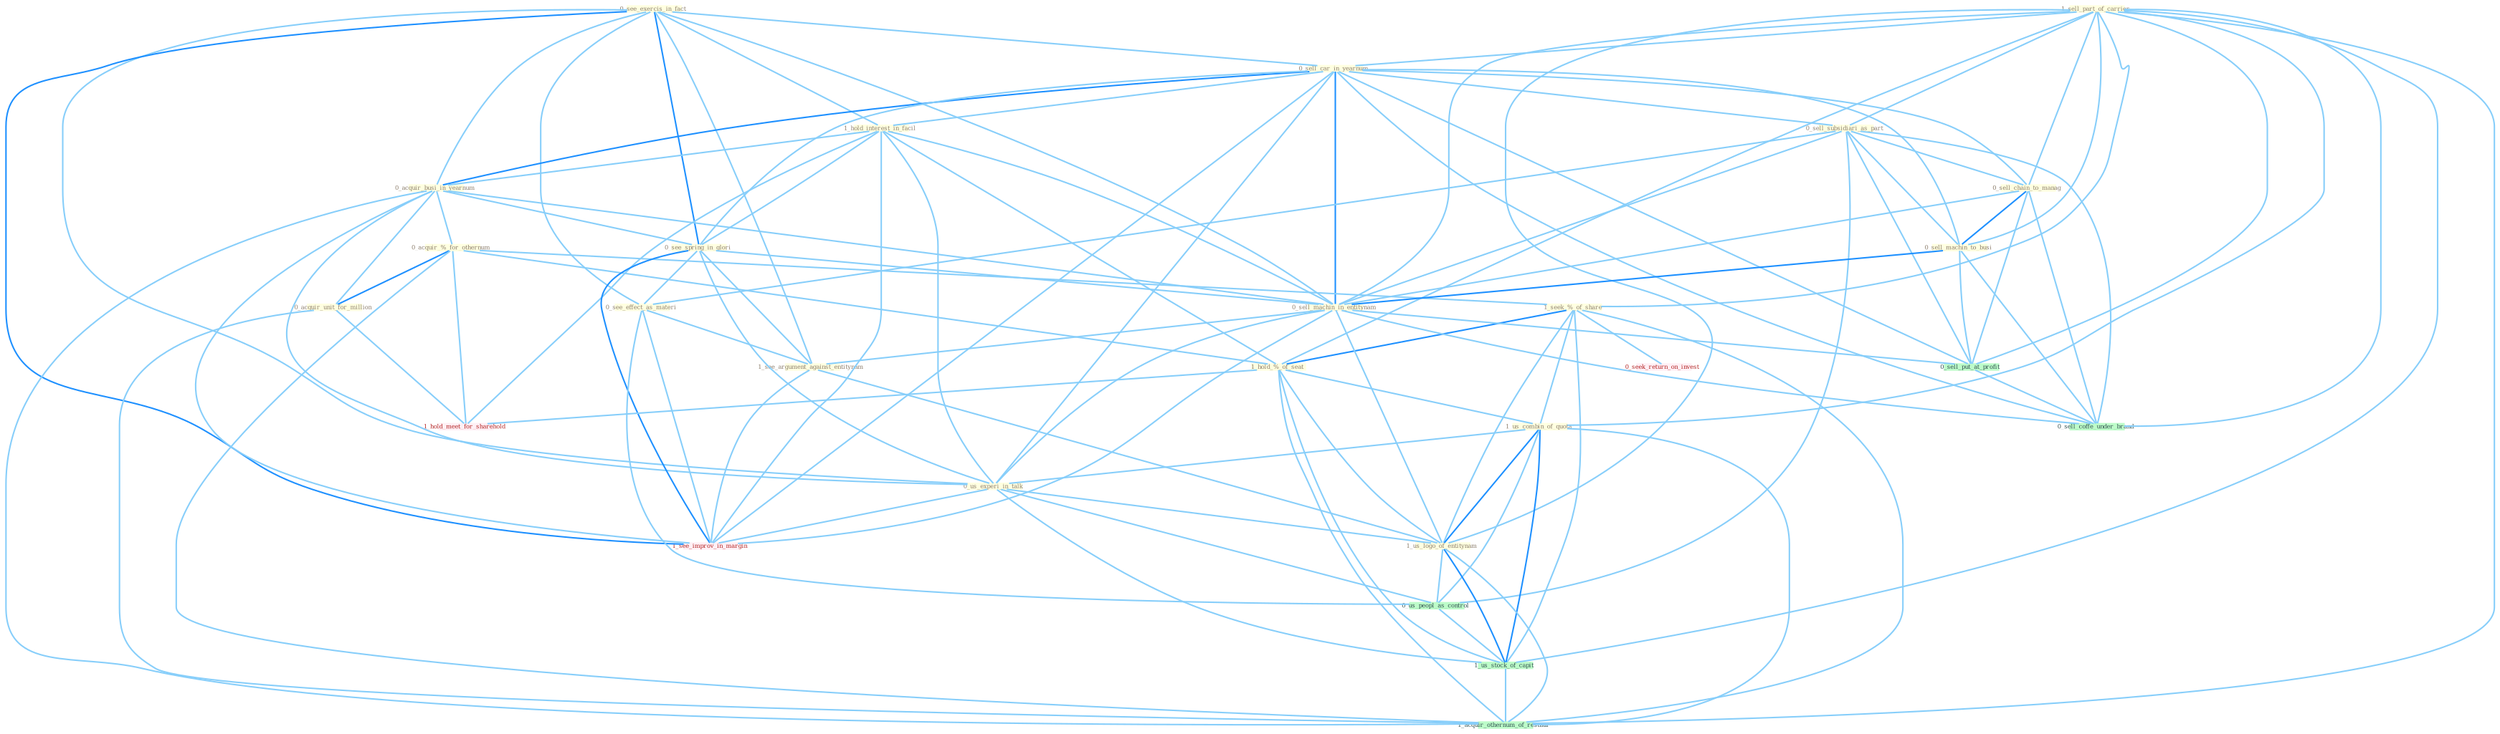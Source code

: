 Graph G{ 
    node
    [shape=polygon,style=filled,width=.5,height=.06,color="#BDFCC9",fixedsize=true,fontsize=4,
    fontcolor="#2f4f4f"];
    {node
    [color="#ffffe0", fontcolor="#8b7d6b"] "0_see_exercis_in_fact " "1_sell_part_of_carrier " "0_sell_car_in_yearnum " "1_hold_interest_in_facil " "0_acquir_busi_in_yearnum " "0_sell_subsidiari_as_part " "0_acquir_%_for_othernum " "0_see_spring_in_glori " "1_seek_%_of_share " "0_sell_chain_to_manag " "0_acquir_unit_for_million " "0_sell_machin_to_busi " "1_hold_%_of_seat " "0_see_effect_as_materi " "1_us_combin_of_quota " "0_sell_machin_in_entitynam " "0_us_experi_in_talk " "1_see_argument_against_entitynam " "1_us_logo_of_entitynam "}
{node [color="#fff0f5", fontcolor="#b22222"] "0_seek_return_on_invest " "1_see_improv_in_margin " "1_hold_meet_for_sharehold "}
edge [color="#B0E2FF"];

	"0_see_exercis_in_fact " -- "0_sell_car_in_yearnum " [w="1", color="#87cefa" ];
	"0_see_exercis_in_fact " -- "1_hold_interest_in_facil " [w="1", color="#87cefa" ];
	"0_see_exercis_in_fact " -- "0_acquir_busi_in_yearnum " [w="1", color="#87cefa" ];
	"0_see_exercis_in_fact " -- "0_see_spring_in_glori " [w="2", color="#1e90ff" , len=0.8];
	"0_see_exercis_in_fact " -- "0_see_effect_as_materi " [w="1", color="#87cefa" ];
	"0_see_exercis_in_fact " -- "0_sell_machin_in_entitynam " [w="1", color="#87cefa" ];
	"0_see_exercis_in_fact " -- "0_us_experi_in_talk " [w="1", color="#87cefa" ];
	"0_see_exercis_in_fact " -- "1_see_argument_against_entitynam " [w="1", color="#87cefa" ];
	"0_see_exercis_in_fact " -- "1_see_improv_in_margin " [w="2", color="#1e90ff" , len=0.8];
	"1_sell_part_of_carrier " -- "0_sell_car_in_yearnum " [w="1", color="#87cefa" ];
	"1_sell_part_of_carrier " -- "0_sell_subsidiari_as_part " [w="1", color="#87cefa" ];
	"1_sell_part_of_carrier " -- "1_seek_%_of_share " [w="1", color="#87cefa" ];
	"1_sell_part_of_carrier " -- "0_sell_chain_to_manag " [w="1", color="#87cefa" ];
	"1_sell_part_of_carrier " -- "0_sell_machin_to_busi " [w="1", color="#87cefa" ];
	"1_sell_part_of_carrier " -- "1_hold_%_of_seat " [w="1", color="#87cefa" ];
	"1_sell_part_of_carrier " -- "1_us_combin_of_quota " [w="1", color="#87cefa" ];
	"1_sell_part_of_carrier " -- "0_sell_machin_in_entitynam " [w="1", color="#87cefa" ];
	"1_sell_part_of_carrier " -- "1_us_logo_of_entitynam " [w="1", color="#87cefa" ];
	"1_sell_part_of_carrier " -- "0_sell_put_at_profit " [w="1", color="#87cefa" ];
	"1_sell_part_of_carrier " -- "1_us_stock_of_capit " [w="1", color="#87cefa" ];
	"1_sell_part_of_carrier " -- "0_sell_coffe_under_brand " [w="1", color="#87cefa" ];
	"1_sell_part_of_carrier " -- "1_acquir_othernum_of_restaur " [w="1", color="#87cefa" ];
	"0_sell_car_in_yearnum " -- "1_hold_interest_in_facil " [w="1", color="#87cefa" ];
	"0_sell_car_in_yearnum " -- "0_acquir_busi_in_yearnum " [w="2", color="#1e90ff" , len=0.8];
	"0_sell_car_in_yearnum " -- "0_sell_subsidiari_as_part " [w="1", color="#87cefa" ];
	"0_sell_car_in_yearnum " -- "0_see_spring_in_glori " [w="1", color="#87cefa" ];
	"0_sell_car_in_yearnum " -- "0_sell_chain_to_manag " [w="1", color="#87cefa" ];
	"0_sell_car_in_yearnum " -- "0_sell_machin_to_busi " [w="1", color="#87cefa" ];
	"0_sell_car_in_yearnum " -- "0_sell_machin_in_entitynam " [w="2", color="#1e90ff" , len=0.8];
	"0_sell_car_in_yearnum " -- "0_us_experi_in_talk " [w="1", color="#87cefa" ];
	"0_sell_car_in_yearnum " -- "0_sell_put_at_profit " [w="1", color="#87cefa" ];
	"0_sell_car_in_yearnum " -- "1_see_improv_in_margin " [w="1", color="#87cefa" ];
	"0_sell_car_in_yearnum " -- "0_sell_coffe_under_brand " [w="1", color="#87cefa" ];
	"1_hold_interest_in_facil " -- "0_acquir_busi_in_yearnum " [w="1", color="#87cefa" ];
	"1_hold_interest_in_facil " -- "0_see_spring_in_glori " [w="1", color="#87cefa" ];
	"1_hold_interest_in_facil " -- "1_hold_%_of_seat " [w="1", color="#87cefa" ];
	"1_hold_interest_in_facil " -- "0_sell_machin_in_entitynam " [w="1", color="#87cefa" ];
	"1_hold_interest_in_facil " -- "0_us_experi_in_talk " [w="1", color="#87cefa" ];
	"1_hold_interest_in_facil " -- "1_see_improv_in_margin " [w="1", color="#87cefa" ];
	"1_hold_interest_in_facil " -- "1_hold_meet_for_sharehold " [w="1", color="#87cefa" ];
	"0_acquir_busi_in_yearnum " -- "0_acquir_%_for_othernum " [w="1", color="#87cefa" ];
	"0_acquir_busi_in_yearnum " -- "0_see_spring_in_glori " [w="1", color="#87cefa" ];
	"0_acquir_busi_in_yearnum " -- "0_acquir_unit_for_million " [w="1", color="#87cefa" ];
	"0_acquir_busi_in_yearnum " -- "0_sell_machin_in_entitynam " [w="1", color="#87cefa" ];
	"0_acquir_busi_in_yearnum " -- "0_us_experi_in_talk " [w="1", color="#87cefa" ];
	"0_acquir_busi_in_yearnum " -- "1_see_improv_in_margin " [w="1", color="#87cefa" ];
	"0_acquir_busi_in_yearnum " -- "1_acquir_othernum_of_restaur " [w="1", color="#87cefa" ];
	"0_sell_subsidiari_as_part " -- "0_sell_chain_to_manag " [w="1", color="#87cefa" ];
	"0_sell_subsidiari_as_part " -- "0_sell_machin_to_busi " [w="1", color="#87cefa" ];
	"0_sell_subsidiari_as_part " -- "0_see_effect_as_materi " [w="1", color="#87cefa" ];
	"0_sell_subsidiari_as_part " -- "0_sell_machin_in_entitynam " [w="1", color="#87cefa" ];
	"0_sell_subsidiari_as_part " -- "0_us_peopl_as_control " [w="1", color="#87cefa" ];
	"0_sell_subsidiari_as_part " -- "0_sell_put_at_profit " [w="1", color="#87cefa" ];
	"0_sell_subsidiari_as_part " -- "0_sell_coffe_under_brand " [w="1", color="#87cefa" ];
	"0_acquir_%_for_othernum " -- "1_seek_%_of_share " [w="1", color="#87cefa" ];
	"0_acquir_%_for_othernum " -- "0_acquir_unit_for_million " [w="2", color="#1e90ff" , len=0.8];
	"0_acquir_%_for_othernum " -- "1_hold_%_of_seat " [w="1", color="#87cefa" ];
	"0_acquir_%_for_othernum " -- "1_hold_meet_for_sharehold " [w="1", color="#87cefa" ];
	"0_acquir_%_for_othernum " -- "1_acquir_othernum_of_restaur " [w="1", color="#87cefa" ];
	"0_see_spring_in_glori " -- "0_see_effect_as_materi " [w="1", color="#87cefa" ];
	"0_see_spring_in_glori " -- "0_sell_machin_in_entitynam " [w="1", color="#87cefa" ];
	"0_see_spring_in_glori " -- "0_us_experi_in_talk " [w="1", color="#87cefa" ];
	"0_see_spring_in_glori " -- "1_see_argument_against_entitynam " [w="1", color="#87cefa" ];
	"0_see_spring_in_glori " -- "1_see_improv_in_margin " [w="2", color="#1e90ff" , len=0.8];
	"1_seek_%_of_share " -- "1_hold_%_of_seat " [w="2", color="#1e90ff" , len=0.8];
	"1_seek_%_of_share " -- "1_us_combin_of_quota " [w="1", color="#87cefa" ];
	"1_seek_%_of_share " -- "1_us_logo_of_entitynam " [w="1", color="#87cefa" ];
	"1_seek_%_of_share " -- "0_seek_return_on_invest " [w="1", color="#87cefa" ];
	"1_seek_%_of_share " -- "1_us_stock_of_capit " [w="1", color="#87cefa" ];
	"1_seek_%_of_share " -- "1_acquir_othernum_of_restaur " [w="1", color="#87cefa" ];
	"0_sell_chain_to_manag " -- "0_sell_machin_to_busi " [w="2", color="#1e90ff" , len=0.8];
	"0_sell_chain_to_manag " -- "0_sell_machin_in_entitynam " [w="1", color="#87cefa" ];
	"0_sell_chain_to_manag " -- "0_sell_put_at_profit " [w="1", color="#87cefa" ];
	"0_sell_chain_to_manag " -- "0_sell_coffe_under_brand " [w="1", color="#87cefa" ];
	"0_acquir_unit_for_million " -- "1_hold_meet_for_sharehold " [w="1", color="#87cefa" ];
	"0_acquir_unit_for_million " -- "1_acquir_othernum_of_restaur " [w="1", color="#87cefa" ];
	"0_sell_machin_to_busi " -- "0_sell_machin_in_entitynam " [w="2", color="#1e90ff" , len=0.8];
	"0_sell_machin_to_busi " -- "0_sell_put_at_profit " [w="1", color="#87cefa" ];
	"0_sell_machin_to_busi " -- "0_sell_coffe_under_brand " [w="1", color="#87cefa" ];
	"1_hold_%_of_seat " -- "1_us_combin_of_quota " [w="1", color="#87cefa" ];
	"1_hold_%_of_seat " -- "1_us_logo_of_entitynam " [w="1", color="#87cefa" ];
	"1_hold_%_of_seat " -- "1_us_stock_of_capit " [w="1", color="#87cefa" ];
	"1_hold_%_of_seat " -- "1_hold_meet_for_sharehold " [w="1", color="#87cefa" ];
	"1_hold_%_of_seat " -- "1_acquir_othernum_of_restaur " [w="1", color="#87cefa" ];
	"0_see_effect_as_materi " -- "1_see_argument_against_entitynam " [w="1", color="#87cefa" ];
	"0_see_effect_as_materi " -- "0_us_peopl_as_control " [w="1", color="#87cefa" ];
	"0_see_effect_as_materi " -- "1_see_improv_in_margin " [w="1", color="#87cefa" ];
	"1_us_combin_of_quota " -- "0_us_experi_in_talk " [w="1", color="#87cefa" ];
	"1_us_combin_of_quota " -- "1_us_logo_of_entitynam " [w="2", color="#1e90ff" , len=0.8];
	"1_us_combin_of_quota " -- "0_us_peopl_as_control " [w="1", color="#87cefa" ];
	"1_us_combin_of_quota " -- "1_us_stock_of_capit " [w="2", color="#1e90ff" , len=0.8];
	"1_us_combin_of_quota " -- "1_acquir_othernum_of_restaur " [w="1", color="#87cefa" ];
	"0_sell_machin_in_entitynam " -- "0_us_experi_in_talk " [w="1", color="#87cefa" ];
	"0_sell_machin_in_entitynam " -- "1_see_argument_against_entitynam " [w="1", color="#87cefa" ];
	"0_sell_machin_in_entitynam " -- "1_us_logo_of_entitynam " [w="1", color="#87cefa" ];
	"0_sell_machin_in_entitynam " -- "0_sell_put_at_profit " [w="1", color="#87cefa" ];
	"0_sell_machin_in_entitynam " -- "1_see_improv_in_margin " [w="1", color="#87cefa" ];
	"0_sell_machin_in_entitynam " -- "0_sell_coffe_under_brand " [w="1", color="#87cefa" ];
	"0_us_experi_in_talk " -- "1_us_logo_of_entitynam " [w="1", color="#87cefa" ];
	"0_us_experi_in_talk " -- "0_us_peopl_as_control " [w="1", color="#87cefa" ];
	"0_us_experi_in_talk " -- "1_us_stock_of_capit " [w="1", color="#87cefa" ];
	"0_us_experi_in_talk " -- "1_see_improv_in_margin " [w="1", color="#87cefa" ];
	"1_see_argument_against_entitynam " -- "1_us_logo_of_entitynam " [w="1", color="#87cefa" ];
	"1_see_argument_against_entitynam " -- "1_see_improv_in_margin " [w="1", color="#87cefa" ];
	"1_us_logo_of_entitynam " -- "0_us_peopl_as_control " [w="1", color="#87cefa" ];
	"1_us_logo_of_entitynam " -- "1_us_stock_of_capit " [w="2", color="#1e90ff" , len=0.8];
	"1_us_logo_of_entitynam " -- "1_acquir_othernum_of_restaur " [w="1", color="#87cefa" ];
	"0_us_peopl_as_control " -- "1_us_stock_of_capit " [w="1", color="#87cefa" ];
	"0_sell_put_at_profit " -- "0_sell_coffe_under_brand " [w="1", color="#87cefa" ];
	"1_us_stock_of_capit " -- "1_acquir_othernum_of_restaur " [w="1", color="#87cefa" ];
}